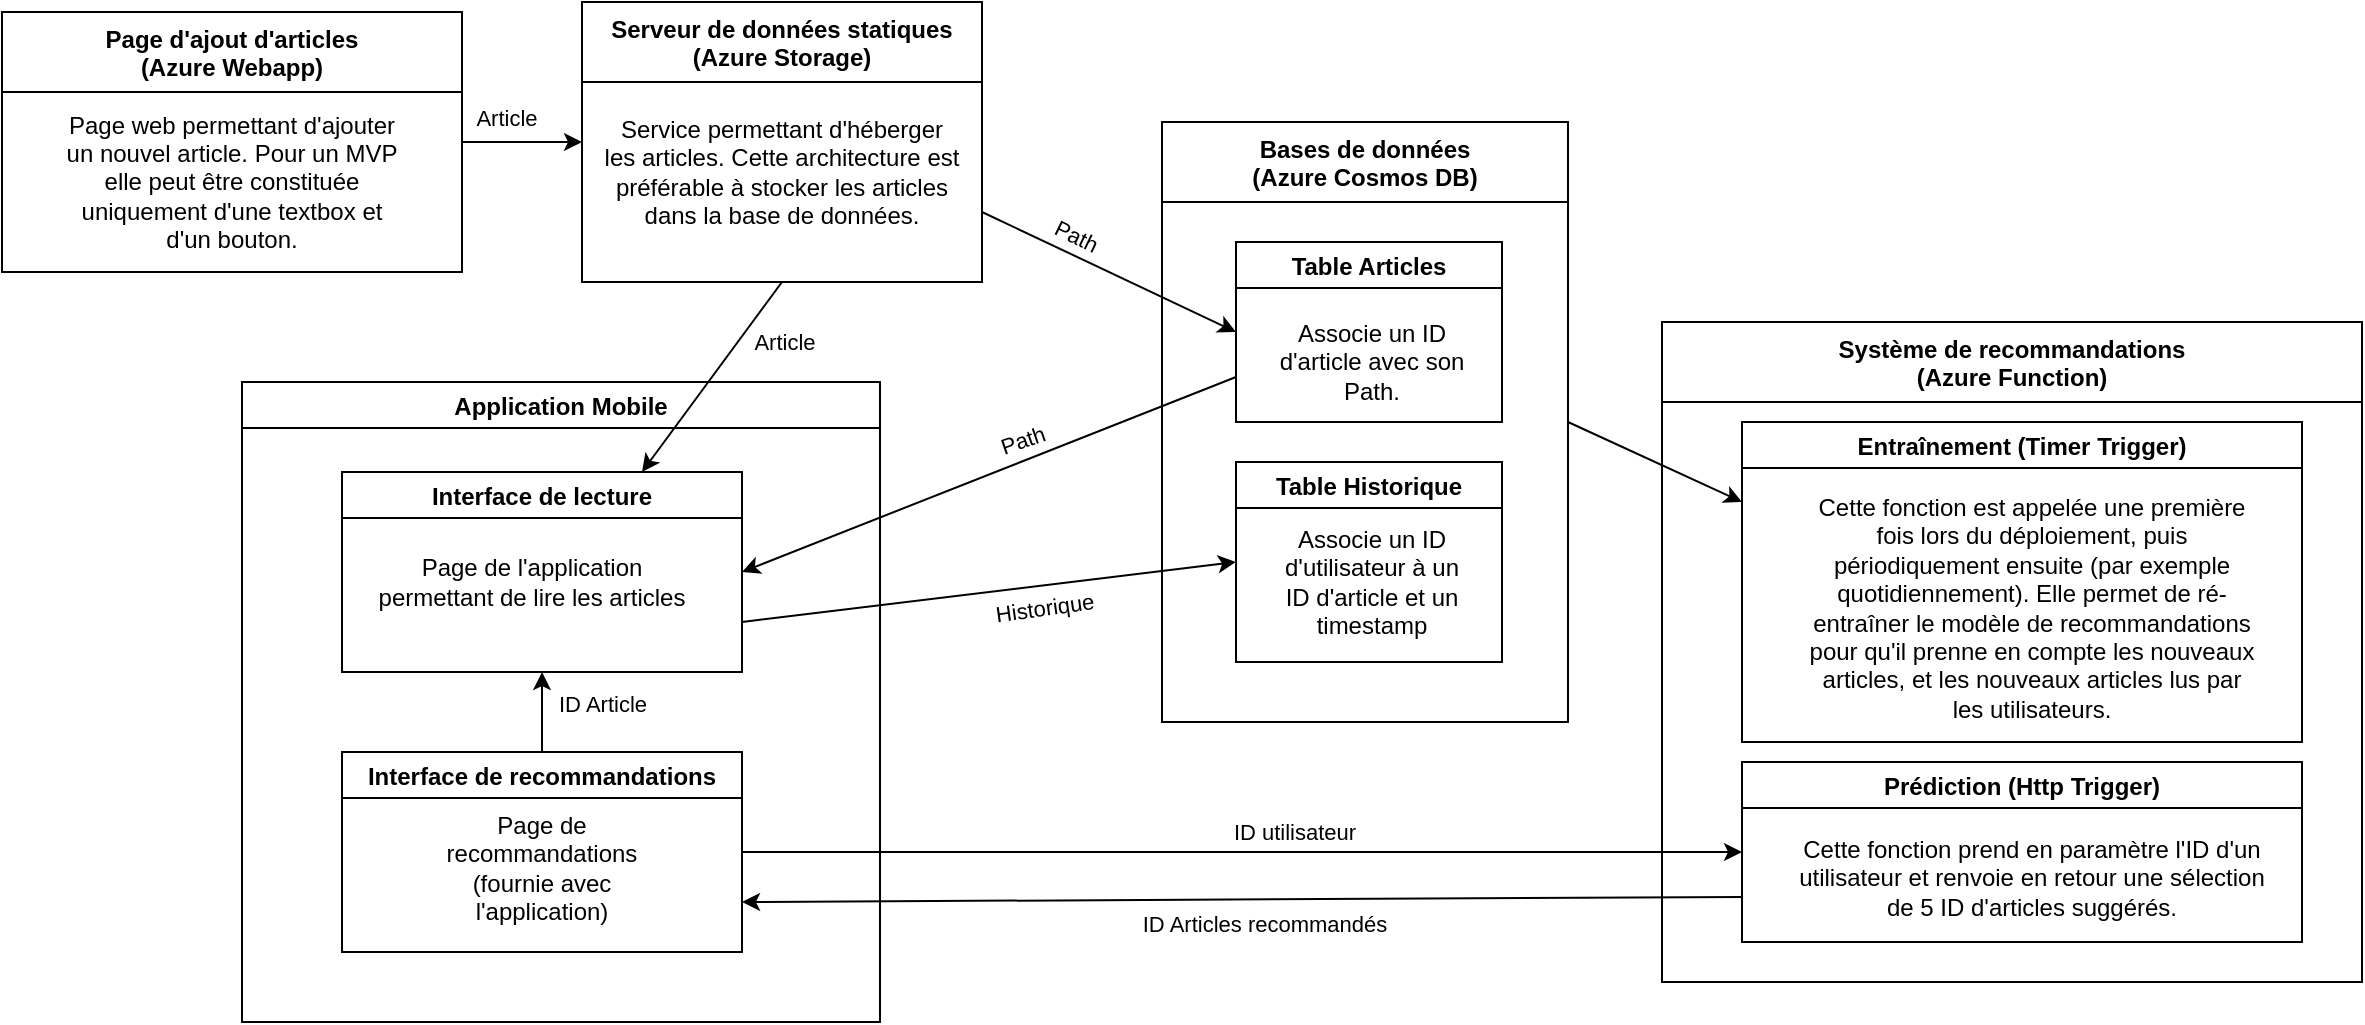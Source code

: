 <mxfile version="17.3.0" type="device"><diagram id="Fg7YRWWY_yKMhuWoSxDw" name="Page-1"><mxGraphModel dx="2249" dy="762" grid="1" gridSize="10" guides="1" tooltips="1" connect="1" arrows="1" fold="1" page="1" pageScale="1" pageWidth="827" pageHeight="1169" math="0" shadow="0"><root><mxCell id="0"/><mxCell id="1" parent="0"/><mxCell id="ZIJjPNC60wdLNvJtskQy-5" value="Serveur de données statiques&#10;(Azure Storage)" style="swimlane;startSize=40;" parent="1" vertex="1"><mxGeometry x="260" y="350" width="200" height="140" as="geometry"/></mxCell><mxCell id="ZIJjPNC60wdLNvJtskQy-20" value="Service permettant d'héberger les articles. Cette architecture est préférable à stocker les articles dans la base de données." style="text;html=1;strokeColor=none;fillColor=none;align=center;verticalAlign=middle;whiteSpace=wrap;rounded=0;" parent="ZIJjPNC60wdLNvJtskQy-5" vertex="1"><mxGeometry x="10" y="40" width="180" height="90" as="geometry"/></mxCell><mxCell id="ZIJjPNC60wdLNvJtskQy-6" value="Bases de données&#10;(Azure Cosmos DB)" style="swimlane;startSize=40;" parent="1" vertex="1"><mxGeometry x="550" y="410" width="203" height="300" as="geometry"/></mxCell><mxCell id="ZIJjPNC60wdLNvJtskQy-22" value="Table Articles" style="swimlane;" parent="ZIJjPNC60wdLNvJtskQy-6" vertex="1"><mxGeometry x="37" y="60" width="133" height="90" as="geometry"/></mxCell><mxCell id="ZIJjPNC60wdLNvJtskQy-23" value="Associe un ID d'article avec son Path." style="text;html=1;strokeColor=none;fillColor=none;align=center;verticalAlign=middle;whiteSpace=wrap;rounded=0;" parent="ZIJjPNC60wdLNvJtskQy-22" vertex="1"><mxGeometry x="16" y="50" width="104" height="20" as="geometry"/></mxCell><mxCell id="ZIJjPNC60wdLNvJtskQy-24" value="Table Historique" style="swimlane;" parent="ZIJjPNC60wdLNvJtskQy-6" vertex="1"><mxGeometry x="37" y="170" width="133" height="100" as="geometry"/></mxCell><mxCell id="ZIJjPNC60wdLNvJtskQy-25" value="Associe un ID d'utilisateur à un ID d'article et un timestamp" style="text;html=1;strokeColor=none;fillColor=none;align=center;verticalAlign=middle;whiteSpace=wrap;rounded=0;" parent="ZIJjPNC60wdLNvJtskQy-24" vertex="1"><mxGeometry x="16" y="50" width="104" height="20" as="geometry"/></mxCell><mxCell id="ZIJjPNC60wdLNvJtskQy-8" value="Système de recommandations&#10;(Azure Function)" style="swimlane;startSize=40;" parent="1" vertex="1"><mxGeometry x="800" y="510" width="350" height="330" as="geometry"/></mxCell><mxCell id="ZIJjPNC60wdLNvJtskQy-26" value="Entraînement (Timer Trigger)" style="swimlane;" parent="ZIJjPNC60wdLNvJtskQy-8" vertex="1"><mxGeometry x="40" y="50" width="280" height="160" as="geometry"/></mxCell><mxCell id="ZIJjPNC60wdLNvJtskQy-28" value="Cette fonction est appelée une première fois lors du déploiement, puis périodiquement ensuite (par exemple quotidiennement). Elle permet de ré-entraîner le modèle de recommandations pour qu'il prenne en compte les nouveaux articles, et les nouveaux articles lus par les utilisateurs." style="text;html=1;strokeColor=none;fillColor=none;align=center;verticalAlign=middle;whiteSpace=wrap;rounded=0;" parent="ZIJjPNC60wdLNvJtskQy-26" vertex="1"><mxGeometry x="30" y="50" width="230" height="85" as="geometry"/></mxCell><mxCell id="ZIJjPNC60wdLNvJtskQy-27" value="Prédiction (Http Trigger)" style="swimlane;" parent="ZIJjPNC60wdLNvJtskQy-8" vertex="1"><mxGeometry x="40" y="220" width="280" height="90" as="geometry"/></mxCell><mxCell id="ZIJjPNC60wdLNvJtskQy-29" value="Cette fonction prend en paramètre l'ID d'un utilisateur et renvoie en retour une sélection de 5 ID d'articles suggérés." style="text;html=1;strokeColor=none;fillColor=none;align=center;verticalAlign=middle;whiteSpace=wrap;rounded=0;" parent="ZIJjPNC60wdLNvJtskQy-27" vertex="1"><mxGeometry x="20" y="35" width="250" height="45" as="geometry"/></mxCell><mxCell id="ZIJjPNC60wdLNvJtskQy-9" value="Application Mobile" style="swimlane;" parent="1" vertex="1"><mxGeometry x="90" y="540" width="319" height="320" as="geometry"/></mxCell><mxCell id="ZIJjPNC60wdLNvJtskQy-10" value="Interface de recommandations" style="swimlane;startSize=23;" parent="ZIJjPNC60wdLNvJtskQy-9" vertex="1"><mxGeometry x="50" y="185" width="200" height="100" as="geometry"/></mxCell><mxCell id="ZIJjPNC60wdLNvJtskQy-37" value="Page de recommandations (fournie avec l'application)" style="text;html=1;strokeColor=none;fillColor=none;align=center;verticalAlign=middle;whiteSpace=wrap;rounded=0;" parent="ZIJjPNC60wdLNvJtskQy-10" vertex="1"><mxGeometry x="30" y="35" width="140" height="45" as="geometry"/></mxCell><mxCell id="ZIJjPNC60wdLNvJtskQy-11" value="Interface de lecture" style="swimlane;startSize=23;" parent="ZIJjPNC60wdLNvJtskQy-9" vertex="1"><mxGeometry x="50" y="45" width="200" height="100" as="geometry"/></mxCell><mxCell id="ZIJjPNC60wdLNvJtskQy-38" value="Page de l'application permettant de lire les articles" style="text;html=1;strokeColor=none;fillColor=none;align=center;verticalAlign=middle;whiteSpace=wrap;rounded=0;" parent="ZIJjPNC60wdLNvJtskQy-11" vertex="1"><mxGeometry x="10" y="30" width="170" height="50" as="geometry"/></mxCell><mxCell id="ZIJjPNC60wdLNvJtskQy-12" value="" style="endArrow=classic;html=1;rounded=0;exitX=0.5;exitY=0;exitDx=0;exitDy=0;entryX=0.5;entryY=1;entryDx=0;entryDy=0;" parent="ZIJjPNC60wdLNvJtskQy-9" source="ZIJjPNC60wdLNvJtskQy-10" target="ZIJjPNC60wdLNvJtskQy-11" edge="1"><mxGeometry width="50" height="50" relative="1" as="geometry"><mxPoint x="150" y="145" as="sourcePoint"/><mxPoint x="130" y="145" as="targetPoint"/></mxGeometry></mxCell><mxCell id="ZIJjPNC60wdLNvJtskQy-13" value="ID Article" style="edgeLabel;html=1;align=center;verticalAlign=middle;resizable=0;points=[];" parent="ZIJjPNC60wdLNvJtskQy-12" vertex="1" connectable="0"><mxGeometry x="-0.467" y="3" relative="1" as="geometry"><mxPoint x="33" y="-14" as="offset"/></mxGeometry></mxCell><mxCell id="ZIJjPNC60wdLNvJtskQy-14" value="Page d'ajout d'articles&#10;(Azure Webapp)" style="swimlane;startSize=40;" parent="1" vertex="1"><mxGeometry x="-30" y="355" width="230" height="130" as="geometry"/></mxCell><mxCell id="ZIJjPNC60wdLNvJtskQy-15" value="Page web permettant d'ajouter un nouvel article. Pour un MVP elle peut être constituée uniquement d'une textbox et d'un bouton." style="text;html=1;strokeColor=none;fillColor=none;align=center;verticalAlign=middle;whiteSpace=wrap;rounded=0;" parent="ZIJjPNC60wdLNvJtskQy-14" vertex="1"><mxGeometry x="30" y="70" width="170" height="30" as="geometry"/></mxCell><mxCell id="ZIJjPNC60wdLNvJtskQy-16" value="" style="endArrow=classic;html=1;rounded=0;exitX=1;exitY=0.5;exitDx=0;exitDy=0;entryX=0;entryY=0.5;entryDx=0;entryDy=0;" parent="1" source="ZIJjPNC60wdLNvJtskQy-14" target="ZIJjPNC60wdLNvJtskQy-5" edge="1"><mxGeometry width="50" height="50" relative="1" as="geometry"><mxPoint x="240" y="347.5" as="sourcePoint"/><mxPoint x="190" y="382.5" as="targetPoint"/></mxGeometry></mxCell><mxCell id="ZIJjPNC60wdLNvJtskQy-18" value="Article" style="edgeLabel;html=1;align=center;verticalAlign=middle;resizable=0;points=[];rotation=0;" parent="ZIJjPNC60wdLNvJtskQy-16" vertex="1" connectable="0"><mxGeometry x="-0.23" y="2" relative="1" as="geometry"><mxPoint x="-1" y="-10" as="offset"/></mxGeometry></mxCell><mxCell id="ZIJjPNC60wdLNvJtskQy-17" value="" style="endArrow=classic;html=1;rounded=0;exitX=1;exitY=0.75;exitDx=0;exitDy=0;entryX=0;entryY=0.5;entryDx=0;entryDy=0;" parent="1" source="ZIJjPNC60wdLNvJtskQy-5" target="ZIJjPNC60wdLNvJtskQy-22" edge="1"><mxGeometry width="50" height="50" relative="1" as="geometry"><mxPoint x="680" y="440" as="sourcePoint"/><mxPoint x="730" y="390" as="targetPoint"/></mxGeometry></mxCell><mxCell id="ZIJjPNC60wdLNvJtskQy-19" value="Path" style="edgeLabel;html=1;align=center;verticalAlign=middle;resizable=0;points=[];rotation=26;" parent="ZIJjPNC60wdLNvJtskQy-17" vertex="1" connectable="0"><mxGeometry x="0.373" y="2" relative="1" as="geometry"><mxPoint x="-41" y="-28" as="offset"/></mxGeometry></mxCell><mxCell id="ZIJjPNC60wdLNvJtskQy-30" value="" style="endArrow=classic;html=1;rounded=0;exitX=1;exitY=0.5;exitDx=0;exitDy=0;entryX=0;entryY=0.5;entryDx=0;entryDy=0;" parent="1" source="ZIJjPNC60wdLNvJtskQy-10" target="ZIJjPNC60wdLNvJtskQy-27" edge="1"><mxGeometry width="50" height="50" relative="1" as="geometry"><mxPoint x="760" y="740" as="sourcePoint"/><mxPoint x="810" y="690" as="targetPoint"/></mxGeometry></mxCell><mxCell id="ZIJjPNC60wdLNvJtskQy-31" value="ID utilisateur" style="edgeLabel;html=1;align=center;verticalAlign=middle;resizable=0;points=[];" parent="ZIJjPNC60wdLNvJtskQy-30" vertex="1" connectable="0"><mxGeometry x="-0.2" y="-3" relative="1" as="geometry"><mxPoint x="76" y="-13" as="offset"/></mxGeometry></mxCell><mxCell id="ZIJjPNC60wdLNvJtskQy-32" value="" style="endArrow=classic;html=1;rounded=0;exitX=0;exitY=0.75;exitDx=0;exitDy=0;entryX=1;entryY=0.75;entryDx=0;entryDy=0;" parent="1" source="ZIJjPNC60wdLNvJtskQy-27" target="ZIJjPNC60wdLNvJtskQy-10" edge="1"><mxGeometry width="50" height="50" relative="1" as="geometry"><mxPoint x="760" y="740" as="sourcePoint"/><mxPoint x="810" y="690" as="targetPoint"/></mxGeometry></mxCell><mxCell id="ZIJjPNC60wdLNvJtskQy-33" value="ID Articles recommandés" style="edgeLabel;html=1;align=center;verticalAlign=middle;resizable=0;points=[];" parent="ZIJjPNC60wdLNvJtskQy-32" vertex="1" connectable="0"><mxGeometry x="-0.318" y="-2" relative="1" as="geometry"><mxPoint x="-69" y="14" as="offset"/></mxGeometry></mxCell><mxCell id="ZIJjPNC60wdLNvJtskQy-34" value="" style="endArrow=classic;html=1;rounded=0;exitX=1;exitY=0.75;exitDx=0;exitDy=0;entryX=0;entryY=0.5;entryDx=0;entryDy=0;" parent="1" source="ZIJjPNC60wdLNvJtskQy-11" target="ZIJjPNC60wdLNvJtskQy-24" edge="1"><mxGeometry width="50" height="50" relative="1" as="geometry"><mxPoint x="660" y="570" as="sourcePoint"/><mxPoint x="710" y="520" as="targetPoint"/></mxGeometry></mxCell><mxCell id="ZIJjPNC60wdLNvJtskQy-35" value="Historique&lt;br&gt;" style="edgeLabel;html=1;align=center;verticalAlign=middle;resizable=0;points=[];rotation=-8;" parent="ZIJjPNC60wdLNvJtskQy-34" vertex="1" connectable="0"><mxGeometry x="0.224" relative="1" as="geometry"><mxPoint x="-1" y="11" as="offset"/></mxGeometry></mxCell><mxCell id="tQSMaP90OTUN6tqP12dU-1" value="" style="endArrow=classic;html=1;rounded=0;exitX=0;exitY=0.75;exitDx=0;exitDy=0;entryX=1;entryY=0.5;entryDx=0;entryDy=0;" edge="1" parent="1" source="ZIJjPNC60wdLNvJtskQy-22" target="ZIJjPNC60wdLNvJtskQy-11"><mxGeometry width="50" height="50" relative="1" as="geometry"><mxPoint x="570" y="490" as="sourcePoint"/><mxPoint x="620" y="440" as="targetPoint"/></mxGeometry></mxCell><mxCell id="tQSMaP90OTUN6tqP12dU-2" value="Path&lt;br&gt;" style="edgeLabel;html=1;align=center;verticalAlign=middle;resizable=0;points=[];rotation=-19;" vertex="1" connectable="0" parent="tQSMaP90OTUN6tqP12dU-1"><mxGeometry x="-0.286" y="-4" relative="1" as="geometry"><mxPoint x="-17" as="offset"/></mxGeometry></mxCell><mxCell id="tQSMaP90OTUN6tqP12dU-3" value="" style="endArrow=classic;html=1;rounded=0;exitX=0.5;exitY=1;exitDx=0;exitDy=0;entryX=0.75;entryY=0;entryDx=0;entryDy=0;" edge="1" parent="1" source="ZIJjPNC60wdLNvJtskQy-5" target="ZIJjPNC60wdLNvJtskQy-11"><mxGeometry width="50" height="50" relative="1" as="geometry"><mxPoint x="570" y="640" as="sourcePoint"/><mxPoint x="620" y="590" as="targetPoint"/></mxGeometry></mxCell><mxCell id="tQSMaP90OTUN6tqP12dU-4" value="Article&lt;br&gt;" style="edgeLabel;html=1;align=center;verticalAlign=middle;resizable=0;points=[];" vertex="1" connectable="0" parent="tQSMaP90OTUN6tqP12dU-3"><mxGeometry x="-0.412" relative="1" as="geometry"><mxPoint x="21" y="2" as="offset"/></mxGeometry></mxCell><mxCell id="tQSMaP90OTUN6tqP12dU-5" value="" style="endArrow=classic;html=1;rounded=0;entryX=0;entryY=0.25;entryDx=0;entryDy=0;exitX=1;exitY=0.5;exitDx=0;exitDy=0;" edge="1" parent="1" source="ZIJjPNC60wdLNvJtskQy-6" target="ZIJjPNC60wdLNvJtskQy-26"><mxGeometry width="50" height="50" relative="1" as="geometry"><mxPoint x="570" y="630" as="sourcePoint"/><mxPoint x="620" y="580" as="targetPoint"/></mxGeometry></mxCell></root></mxGraphModel></diagram></mxfile>